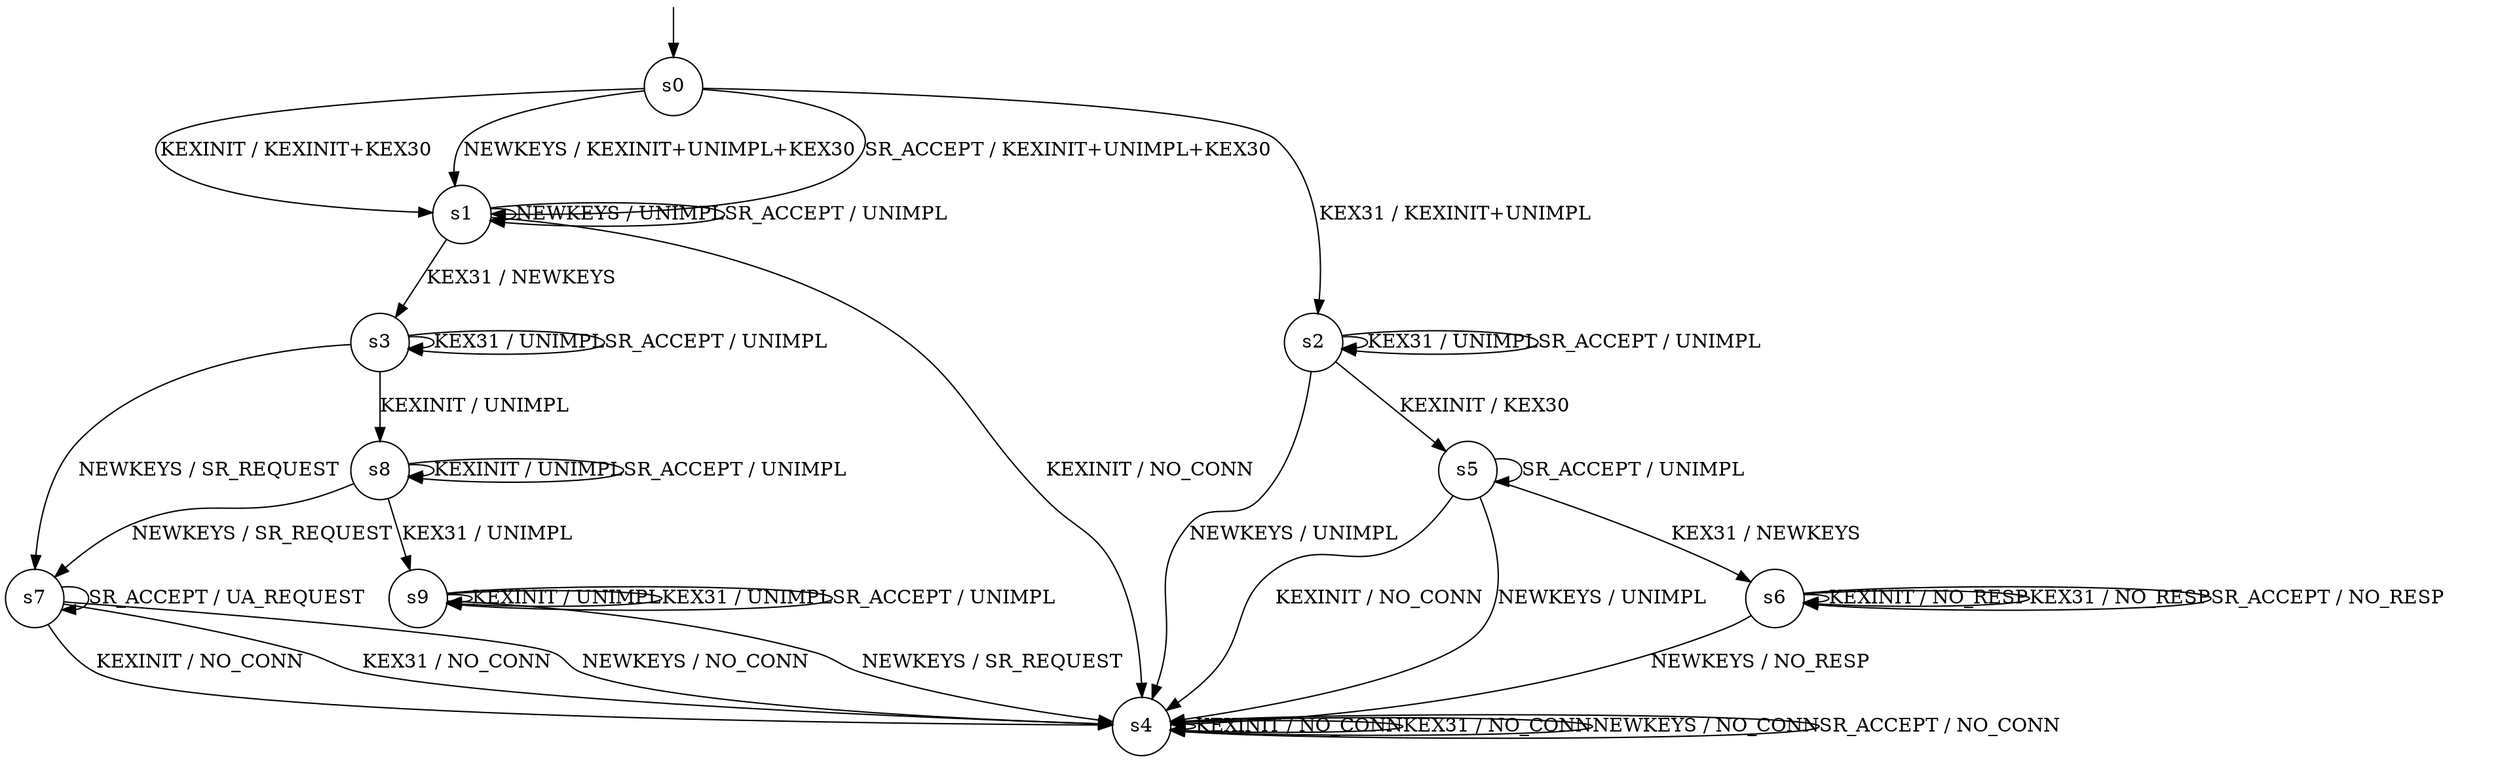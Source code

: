 digraph g {

	s0 [shape="circle" label="s0"];
	s1 [shape="circle" label="s1"];
	s2 [shape="circle" label="s2"];
	s3 [shape="circle" label="s3"];
	s4 [shape="circle" label="s4"];
	s5 [shape="circle" label="s5"];
	s6 [shape="circle" label="s6"];
	s7 [shape="circle" label="s7"];
	s8 [shape="circle" label="s8"];
	s9 [shape="circle" label="s9"];
	s0 -> s1 [label="KEXINIT / KEXINIT+KEX30"];
	s0 -> s2 [label="KEX31 / KEXINIT+UNIMPL"];
	s0 -> s1 [label="NEWKEYS / KEXINIT+UNIMPL+KEX30"];
	s0 -> s1 [label="SR_ACCEPT / KEXINIT+UNIMPL+KEX30"];
	s1 -> s4 [label="KEXINIT / NO_CONN"];
	s1 -> s3 [label="KEX31 / NEWKEYS"];
	s1 -> s1 [label="NEWKEYS / UNIMPL"];
	s1 -> s1 [label="SR_ACCEPT / UNIMPL"];
	s2 -> s5 [label="KEXINIT / KEX30"];
	s2 -> s2 [label="KEX31 / UNIMPL"];
	s2 -> s4 [label="NEWKEYS / UNIMPL"];
	s2 -> s2 [label="SR_ACCEPT / UNIMPL"];
	s3 -> s8 [label="KEXINIT / UNIMPL"];
	s3 -> s3 [label="KEX31 / UNIMPL"];
	s3 -> s7 [label="NEWKEYS / SR_REQUEST"];
	s3 -> s3 [label="SR_ACCEPT / UNIMPL"];
	s4 -> s4 [label="KEXINIT / NO_CONN"];
	s4 -> s4 [label="KEX31 / NO_CONN"];
	s4 -> s4 [label="NEWKEYS / NO_CONN"];
	s4 -> s4 [label="SR_ACCEPT / NO_CONN"];
	s5 -> s4 [label="KEXINIT / NO_CONN"];
	s5 -> s6 [label="KEX31 / NEWKEYS"];
	s5 -> s4 [label="NEWKEYS / UNIMPL"];
	s5 -> s5 [label="SR_ACCEPT / UNIMPL"];
	s6 -> s6 [label="KEXINIT / NO_RESP"];
	s6 -> s6 [label="KEX31 / NO_RESP"];
	s6 -> s4 [label="NEWKEYS / NO_RESP"];
	s6 -> s6 [label="SR_ACCEPT / NO_RESP"];
	s7 -> s4 [label="KEXINIT / NO_CONN"];
	s7 -> s4 [label="KEX31 / NO_CONN"];
	s7 -> s4 [label="NEWKEYS / NO_CONN"];
	s7 -> s7 [label="SR_ACCEPT / UA_REQUEST"];
	s8 -> s8 [label="KEXINIT / UNIMPL"];
	s8 -> s9 [label="KEX31 / UNIMPL"];
	s8 -> s7 [label="NEWKEYS / SR_REQUEST"];
	s8 -> s8 [label="SR_ACCEPT / UNIMPL"];
	s9 -> s9 [label="KEXINIT / UNIMPL"];
	s9 -> s9 [label="KEX31 / UNIMPL"];
	s9 -> s4 [label="NEWKEYS / SR_REQUEST"];
	s9 -> s9 [label="SR_ACCEPT / UNIMPL"];

__start0 [label="" shape="none" width="0" height="0"];
__start0 -> s0;

}
